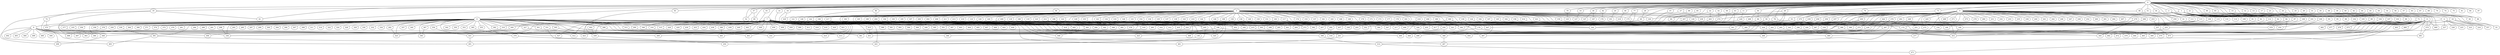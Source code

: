 
graph graphname {
    0 -- 1
0 -- 2
0 -- 3
0 -- 4
0 -- 5
0 -- 6
0 -- 7
0 -- 8
0 -- 9
0 -- 10
0 -- 11
0 -- 12
0 -- 13
0 -- 14
0 -- 15
0 -- 16
0 -- 17
0 -- 18
0 -- 19
0 -- 20
0 -- 21
0 -- 22
0 -- 23
0 -- 24
0 -- 25
0 -- 26
0 -- 27
0 -- 28
0 -- 29
0 -- 30
0 -- 31
0 -- 32
0 -- 33
0 -- 34
0 -- 35
0 -- 36
0 -- 37
0 -- 38
0 -- 39
0 -- 40
0 -- 41
0 -- 42
0 -- 43
0 -- 44
0 -- 45
0 -- 46
0 -- 47
0 -- 48
0 -- 49
0 -- 50
0 -- 51
0 -- 52
0 -- 53
0 -- 54
0 -- 55
0 -- 56
0 -- 57
0 -- 58
0 -- 59
0 -- 60
0 -- 61
0 -- 62
0 -- 63
0 -- 64
0 -- 65
0 -- 66
0 -- 67
0 -- 68
0 -- 69
0 -- 70
0 -- 71
0 -- 72
0 -- 73
0 -- 74
0 -- 75
0 -- 76
0 -- 77
0 -- 78
0 -- 79
0 -- 80
0 -- 81
0 -- 82
0 -- 83
0 -- 84
0 -- 85
0 -- 86
0 -- 87
0 -- 88
0 -- 89
1 -- 96
1 -- 98
1 -- 99
1 -- 100
1 -- 101
1 -- 102
1 -- 97
1 -- 104
1 -- 105
1 -- 106
1 -- 103
1 -- 108
1 -- 109
1 -- 107
1 -- 90
1 -- 91
1 -- 92
1 -- 93
1 -- 94
1 -- 95
1 -- 204
2 -- 110
2 -- 111
2 -- 112
2 -- 113
2 -- 114
2 -- 115
3 -- 116
3 -- 117
3 -- 118
3 -- 119
3 -- 120
3 -- 121
3 -- 122
3 -- 123
3 -- 124
3 -- 125
3 -- 126
3 -- 127
3 -- 128
3 -- 129
3 -- 130
3 -- 131
3 -- 132
3 -- 133
3 -- 134
3 -- 135
3 -- 136
3 -- 137
3 -- 138
3 -- 139
3 -- 140
3 -- 141
3 -- 142
3 -- 143
3 -- 144
3 -- 145
3 -- 146
3 -- 147
3 -- 148
3 -- 149
3 -- 150
3 -- 151
3 -- 152
3 -- 153
3 -- 154
3 -- 155
3 -- 156
3 -- 157
3 -- 158
3 -- 159
3 -- 160
3 -- 161
3 -- 162
3 -- 163
3 -- 164
3 -- 165
3 -- 166
3 -- 167
3 -- 168
3 -- 169
3 -- 170
3 -- 171
3 -- 172
3 -- 173
3 -- 174
3 -- 175
3 -- 176
3 -- 177
3 -- 178
3 -- 179
3 -- 180
3 -- 181
3 -- 182
3 -- 183
3 -- 184
3 -- 185
3 -- 186
3 -- 187
3 -- 188
3 -- 189
3 -- 190
3 -- 191
3 -- 192
3 -- 193
3 -- 194
3 -- 195
3 -- 196
3 -- 197
3 -- 198
3 -- 199
3 -- 200
3 -- 201
3 -- 202
3 -- 203
3 -- 204
3 -- 205
3 -- 206
3 -- 207
3 -- 208
3 -- 209
3 -- 210
3 -- 211
3 -- 212
3 -- 213
3 -- 214
3 -- 215
3 -- 216
3 -- 217
3 -- 218
3 -- 219
3 -- 220
3 -- 221
3 -- 365
4 -- 224
4 -- 226
4 -- 227
4 -- 225
4 -- 222
4 -- 223
5 -- 256
5 -- 258
5 -- 259
5 -- 260
5 -- 261
5 -- 262
5 -- 257
5 -- 264
5 -- 265
5 -- 266
5 -- 267
5 -- 268
5 -- 269
5 -- 270
5 -- 271
5 -- 272
5 -- 273
5 -- 274
5 -- 275
5 -- 276
5 -- 277
5 -- 278
5 -- 279
5 -- 280
5 -- 263
5 -- 228
5 -- 229
5 -- 230
5 -- 231
5 -- 232
5 -- 233
5 -- 234
5 -- 235
5 -- 236
5 -- 237
5 -- 238
5 -- 239
5 -- 240
5 -- 241
5 -- 242
5 -- 243
5 -- 244
5 -- 245
5 -- 246
5 -- 247
5 -- 248
5 -- 249
5 -- 250
5 -- 251
5 -- 252
5 -- 253
5 -- 254
5 -- 255
5 -- 417
6 -- 281
6 -- 282
6 -- 283
6 -- 284
6 -- 285
6 -- 286
6 -- 287
6 -- 288
6 -- 289
6 -- 290
6 -- 291
6 -- 292
6 -- 293
6 -- 294
6 -- 295
6 -- 296
6 -- 297
6 -- 298
6 -- 299
6 -- 300
6 -- 301
6 -- 302
6 -- 303
6 -- 304
6 -- 305
6 -- 306
6 -- 307
6 -- 308
6 -- 309
6 -- 310
6 -- 311
6 -- 312
6 -- 313
6 -- 314
6 -- 315
6 -- 316
6 -- 317
6 -- 318
6 -- 319
6 -- 320
6 -- 321
6 -- 322
6 -- 323
6 -- 324
6 -- 325
6 -- 326
6 -- 327
6 -- 328
6 -- 329
6 -- 330
6 -- 331
6 -- 332
6 -- 333
6 -- 334
6 -- 335
6 -- 336
6 -- 337
6 -- 338
6 -- 339
6 -- 340
6 -- 341
6 -- 342
6 -- 343
6 -- 344
6 -- 345
6 -- 346
6 -- 347
6 -- 348
6 -- 349
6 -- 350
6 -- 351
6 -- 352
6 -- 353
6 -- 354
6 -- 355
6 -- 356
6 -- 357
6 -- 358
6 -- 359
6 -- 360
6 -- 361
6 -- 362
6 -- 363
6 -- 364
6 -- 365
6 -- 366
6 -- 367
6 -- 368
6 -- 369
6 -- 370
6 -- 371
6 -- 372
6 -- 373
6 -- 374
6 -- 375
6 -- 376
6 -- 377
6 -- 378
6 -- 379
6 -- 380
6 -- 381
6 -- 382
6 -- 383
6 -- 384
6 -- 385
7 -- 386
7 -- 387
7 -- 388
7 -- 389
7 -- 390
7 -- 391
7 -- 392
7 -- 393
7 -- 394
7 -- 395
7 -- 396
7 -- 397
7 -- 398
7 -- 399
7 -- 400
7 -- 401
7 -- 402
7 -- 403
7 -- 404
7 -- 405
7 -- 406
7 -- 407
7 -- 408
7 -- 409
7 -- 410
7 -- 411
7 -- 412
7 -- 413
7 -- 414
7 -- 415
7 -- 416
7 -- 417
7 -- 418
7 -- 419
7 -- 420
7 -- 421
7 -- 422
7 -- 423
7 -- 424
7 -- 425
7 -- 426
7 -- 427
7 -- 428
7 -- 429
7 -- 430
7 -- 431
7 -- 432
7 -- 433
7 -- 434
7 -- 435
7 -- 436
7 -- 437
7 -- 438
7 -- 439
7 -- 440
7 -- 441
7 -- 442
7 -- 443
7 -- 444
7 -- 445
7 -- 446
7 -- 447
7 -- 448
7 -- 449
7 -- 450
7 -- 451
7 -- 452
7 -- 453
7 -- 454
7 -- 455
7 -- 456
7 -- 457
7 -- 458
7 -- 459
7 -- 460
7 -- 461
7 -- 215
8 -- 462
8 -- 463
8 -- 464
8 -- 465
8 -- 466
8 -- 467
8 -- 468
8 -- 469
8 -- 470
8 -- 471
8 -- 472
8 -- 473
8 -- 474
8 -- 475
8 -- 476
8 -- 477
8 -- 478
8 -- 479
8 -- 480
8 -- 481
8 -- 482
8 -- 320
9 -- 483
9 -- 484
9 -- 485
9 -- 486
9 -- 487
9 -- 488
9 -- 489
9 -- 490
9 -- 491
9 -- 492
9 -- 493
9 -- 494
9 -- 495
9 -- 496
9 -- 497
9 -- 498
9 -- 499
10 -- 127
11 -- 228
11 -- 285
14 -- 445
15 -- 357
16 -- 222
16 -- 220
18 -- 390
18 -- 33
18 -- 272
18 -- 357
19 -- 498
19 -- 61
19 -- 336
20 -- 191
21 -- 172
22 -- 263
22 -- 80
24 -- 36
24 -- 88
27 -- 238
27 -- 423
28 -- 49
29 -- 207
29 -- 352
29 -- 389
30 -- 187
30 -- 147
32 -- 274
34 -- 41
34 -- 259
37 -- 60
37 -- 52
43 -- 203
43 -- 341
43 -- 164
46 -- 218
47 -- 400
48 -- 106
48 -- 184
49 -- 288
51 -- 109
51 -- 326
53 -- 384
53 -- 475
55 -- 315
58 -- 292
59 -- 495
59 -- 360
60 -- 346
62 -- 476
62 -- 296
64 -- 268
64 -- 96
65 -- 469
66 -- 205
69 -- 474
71 -- 473
71 -- 166
72 -- 372
72 -- 363
73 -- 453
73 -- 128
76 -- 270
77 -- 175
77 -- 441
78 -- 338
78 -- 453
79 -- 125
82 -- 176
83 -- 439
85 -- 457
86 -- 204
86 -- 142
89 -- 437
91 -- 315
92 -- 343
94 -- 229
94 -- 386
94 -- 487
96 -- 336
97 -- 287
97 -- 154
99 -- 482
100 -- 453
101 -- 254
104 -- 477
106 -- 424
107 -- 478
108 -- 190
111 -- 321
112 -- 255
113 -- 172
113 -- 341
113 -- 344
115 -- 265
117 -- 373
117 -- 203
120 -- 369
121 -- 310
122 -- 392
124 -- 172
124 -- 318
129 -- 325
130 -- 487
132 -- 325
133 -- 417
133 -- 443
136 -- 165
136 -- 292
136 -- 250
138 -- 491
140 -- 351
141 -- 222
141 -- 184
142 -- 222
142 -- 316
145 -- 265
148 -- 346
152 -- 319
152 -- 452
152 -- 378
155 -- 186
156 -- 296
158 -- 432
159 -- 476
160 -- 487
160 -- 179
160 -- 312
162 -- 265
166 -- 453
167 -- 243
172 -- 470
174 -- 352
179 -- 464
179 -- 444
180 -- 417
183 -- 435
186 -- 425
186 -- 201
186 -- 325
188 -- 294
192 -- 344
194 -- 272
196 -- 349
198 -- 468
198 -- 309
199 -- 283
201 -- 461
204 -- 205
205 -- 443
207 -- 234
207 -- 344
208 -- 495
209 -- 229
209 -- 348
210 -- 452
212 -- 445
212 -- 302
214 -- 387
215 -- 496
216 -- 303
217 -- 336
221 -- 275
222 -- 451
227 -- 333
228 -- 417
229 -- 361
229 -- 366
230 -- 387
230 -- 485
237 -- 455
239 -- 347
244 -- 496
245 -- 275
248 -- 323
248 -- 251
250 -- 494
250 -- 389
253 -- 257
255 -- 345
256 -- 406
257 -- 475
258 -- 317
262 -- 287
263 -- 373
265 -- 277
266 -- 453
270 -- 387
272 -- 361
274 -- 362
276 -- 414
276 -- 447
276 -- 489
279 -- 345
279 -- 360
282 -- 323
286 -- 468
287 -- 460
290 -- 481
292 -- 318
292 -- 398
296 -- 453
298 -- 336
301 -- 409
303 -- 479
305 -- 361
309 -- 363
310 -- 497
313 -- 462
315 -- 413
316 -- 410
319 -- 333
326 -- 496
327 -- 412
331 -- 333
331 -- 443
335 -- 448
339 -- 381
346 -- 401
354 -- 431
365 -- 446
367 -- 383
370 -- 467
376 -- 488
377 -- 380
381 -- 483
381 -- 443
382 -- 427
385 -- 423
386 -- 454
386 -- 480
389 -- 467
396 -- 485
398 -- 414
402 -- 439
414 -- 471
415 -- 451
418 -- 472
424 -- 489
424 -- 465
431 -- 491
439 -- 450
448 -- 498
474 -- 481

}
